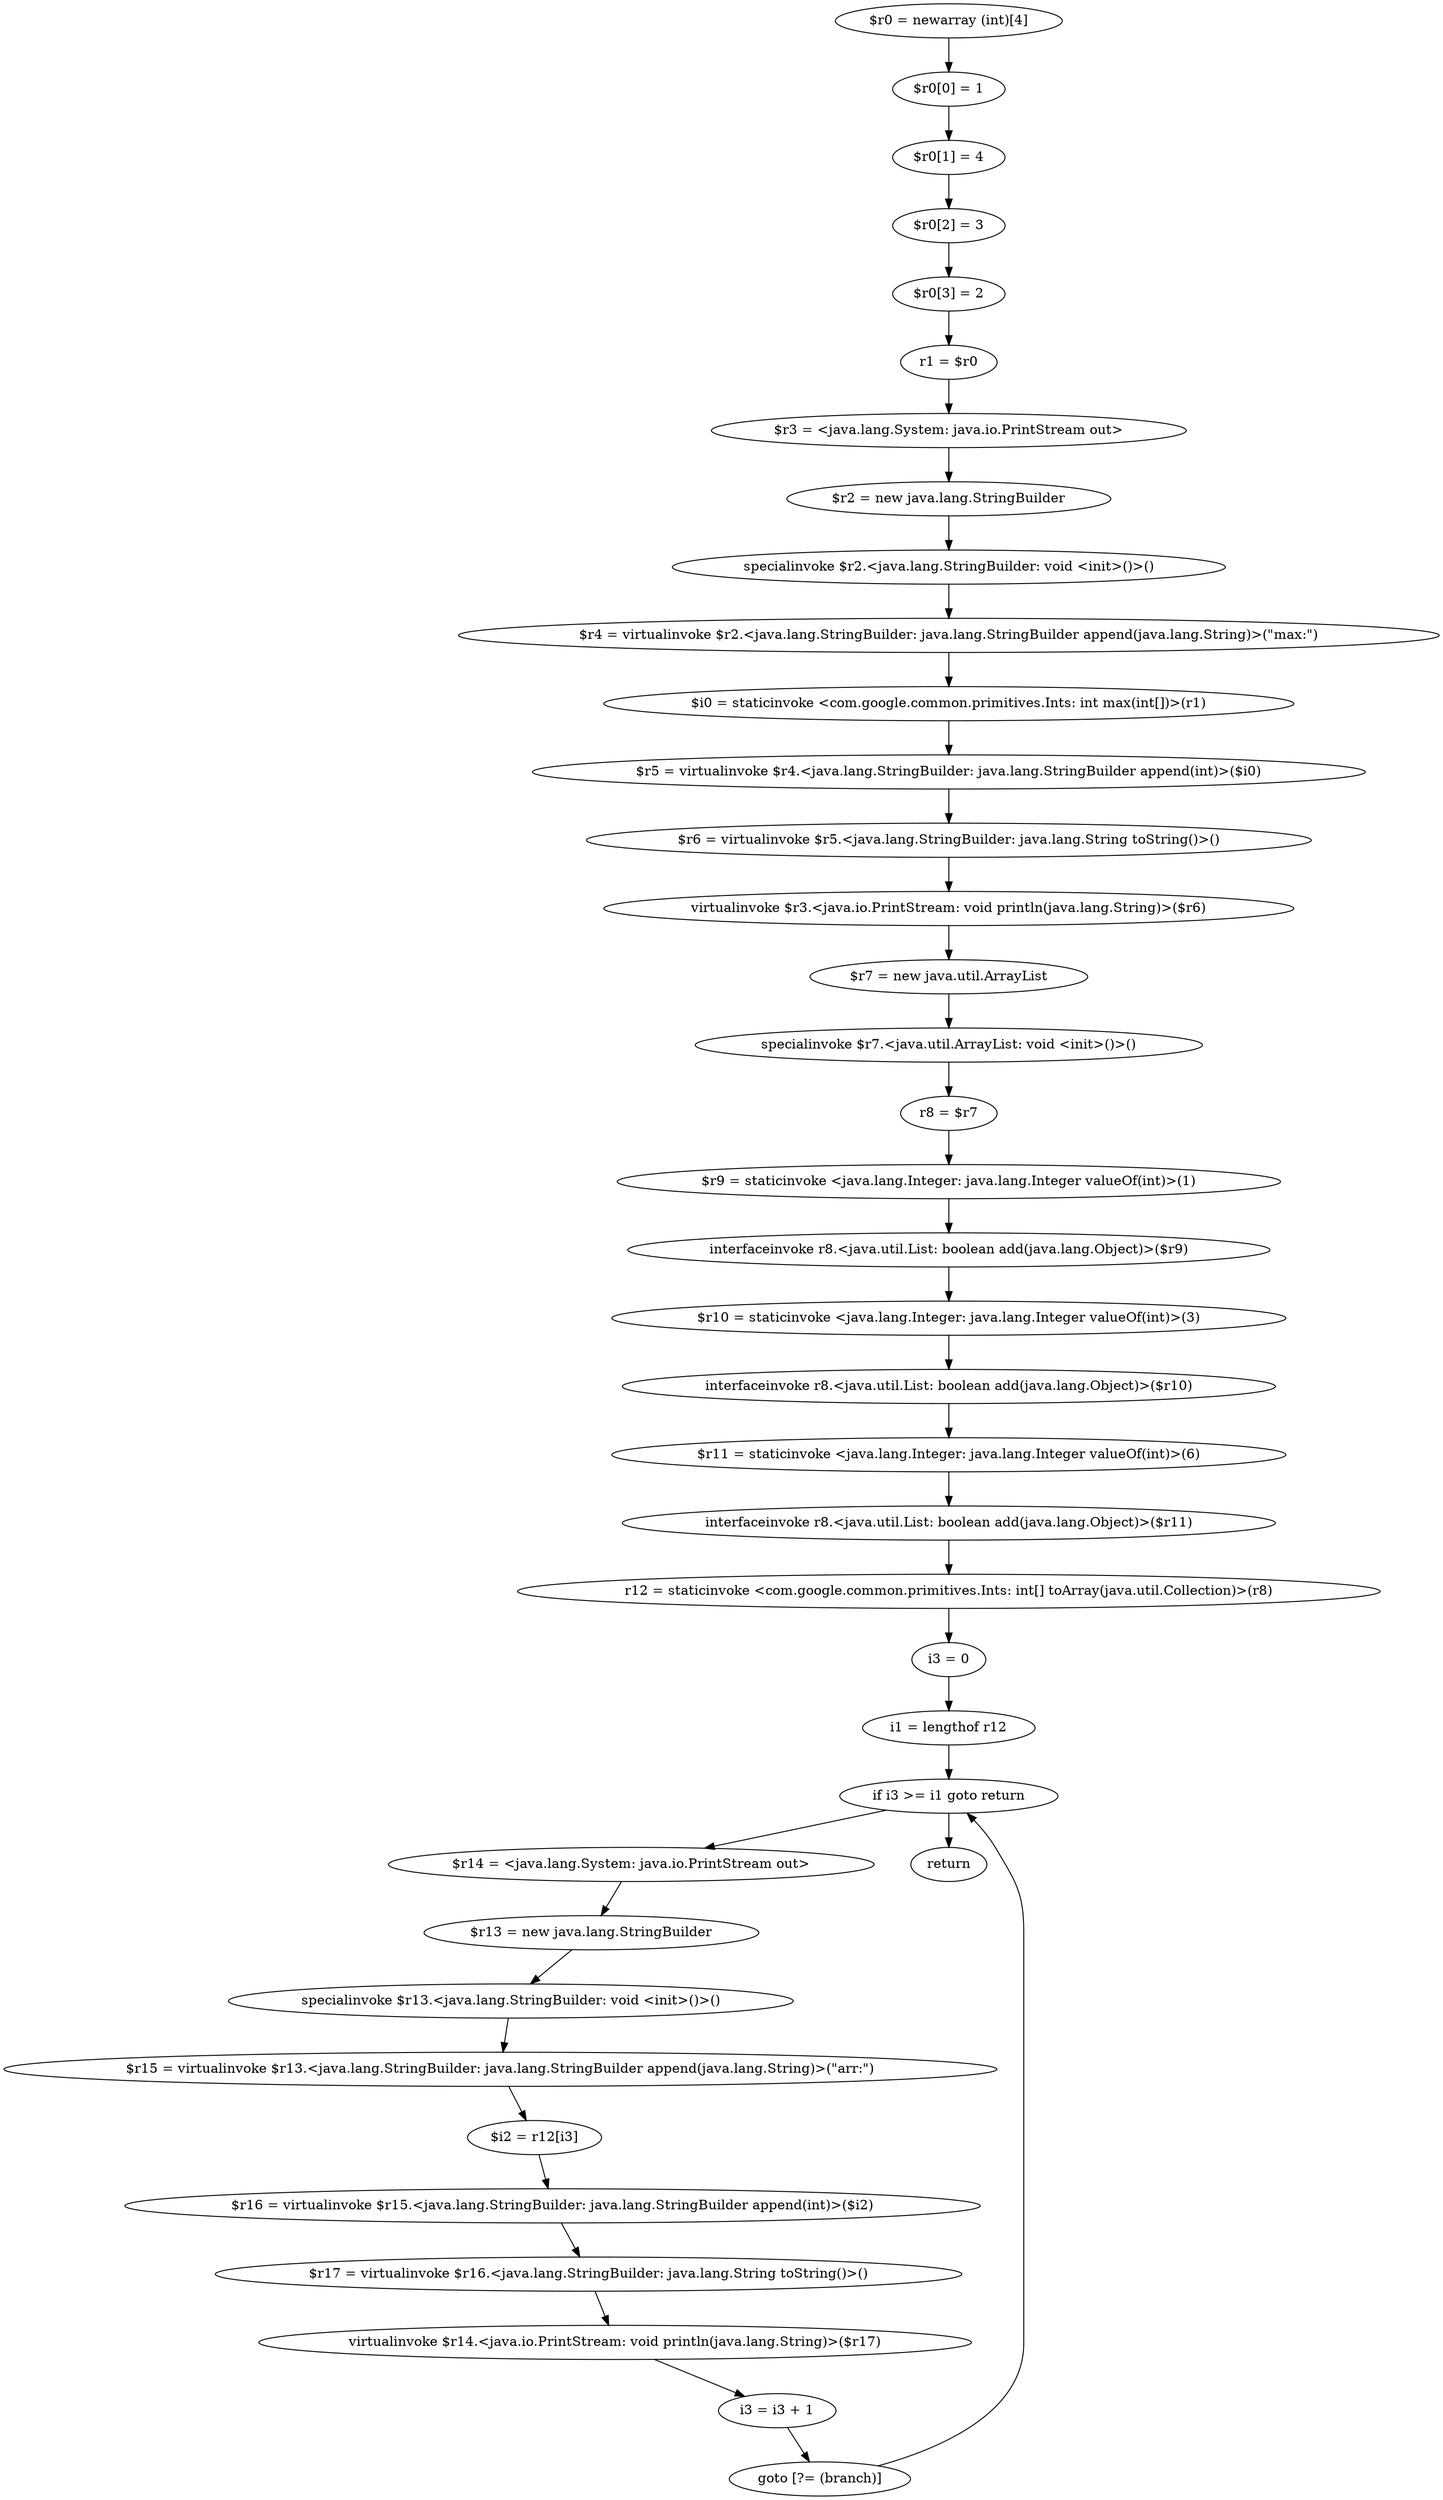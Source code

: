 digraph "unitGraph" {
    "$r0 = newarray (int)[4]"
    "$r0[0] = 1"
    "$r0[1] = 4"
    "$r0[2] = 3"
    "$r0[3] = 2"
    "r1 = $r0"
    "$r3 = <java.lang.System: java.io.PrintStream out>"
    "$r2 = new java.lang.StringBuilder"
    "specialinvoke $r2.<java.lang.StringBuilder: void <init>()>()"
    "$r4 = virtualinvoke $r2.<java.lang.StringBuilder: java.lang.StringBuilder append(java.lang.String)>(\"max:\")"
    "$i0 = staticinvoke <com.google.common.primitives.Ints: int max(int[])>(r1)"
    "$r5 = virtualinvoke $r4.<java.lang.StringBuilder: java.lang.StringBuilder append(int)>($i0)"
    "$r6 = virtualinvoke $r5.<java.lang.StringBuilder: java.lang.String toString()>()"
    "virtualinvoke $r3.<java.io.PrintStream: void println(java.lang.String)>($r6)"
    "$r7 = new java.util.ArrayList"
    "specialinvoke $r7.<java.util.ArrayList: void <init>()>()"
    "r8 = $r7"
    "$r9 = staticinvoke <java.lang.Integer: java.lang.Integer valueOf(int)>(1)"
    "interfaceinvoke r8.<java.util.List: boolean add(java.lang.Object)>($r9)"
    "$r10 = staticinvoke <java.lang.Integer: java.lang.Integer valueOf(int)>(3)"
    "interfaceinvoke r8.<java.util.List: boolean add(java.lang.Object)>($r10)"
    "$r11 = staticinvoke <java.lang.Integer: java.lang.Integer valueOf(int)>(6)"
    "interfaceinvoke r8.<java.util.List: boolean add(java.lang.Object)>($r11)"
    "r12 = staticinvoke <com.google.common.primitives.Ints: int[] toArray(java.util.Collection)>(r8)"
    "i3 = 0"
    "i1 = lengthof r12"
    "if i3 >= i1 goto return"
    "$r14 = <java.lang.System: java.io.PrintStream out>"
    "$r13 = new java.lang.StringBuilder"
    "specialinvoke $r13.<java.lang.StringBuilder: void <init>()>()"
    "$r15 = virtualinvoke $r13.<java.lang.StringBuilder: java.lang.StringBuilder append(java.lang.String)>(\"arr:\")"
    "$i2 = r12[i3]"
    "$r16 = virtualinvoke $r15.<java.lang.StringBuilder: java.lang.StringBuilder append(int)>($i2)"
    "$r17 = virtualinvoke $r16.<java.lang.StringBuilder: java.lang.String toString()>()"
    "virtualinvoke $r14.<java.io.PrintStream: void println(java.lang.String)>($r17)"
    "i3 = i3 + 1"
    "goto [?= (branch)]"
    "return"
    "$r0 = newarray (int)[4]"->"$r0[0] = 1";
    "$r0[0] = 1"->"$r0[1] = 4";
    "$r0[1] = 4"->"$r0[2] = 3";
    "$r0[2] = 3"->"$r0[3] = 2";
    "$r0[3] = 2"->"r1 = $r0";
    "r1 = $r0"->"$r3 = <java.lang.System: java.io.PrintStream out>";
    "$r3 = <java.lang.System: java.io.PrintStream out>"->"$r2 = new java.lang.StringBuilder";
    "$r2 = new java.lang.StringBuilder"->"specialinvoke $r2.<java.lang.StringBuilder: void <init>()>()";
    "specialinvoke $r2.<java.lang.StringBuilder: void <init>()>()"->"$r4 = virtualinvoke $r2.<java.lang.StringBuilder: java.lang.StringBuilder append(java.lang.String)>(\"max:\")";
    "$r4 = virtualinvoke $r2.<java.lang.StringBuilder: java.lang.StringBuilder append(java.lang.String)>(\"max:\")"->"$i0 = staticinvoke <com.google.common.primitives.Ints: int max(int[])>(r1)";
    "$i0 = staticinvoke <com.google.common.primitives.Ints: int max(int[])>(r1)"->"$r5 = virtualinvoke $r4.<java.lang.StringBuilder: java.lang.StringBuilder append(int)>($i0)";
    "$r5 = virtualinvoke $r4.<java.lang.StringBuilder: java.lang.StringBuilder append(int)>($i0)"->"$r6 = virtualinvoke $r5.<java.lang.StringBuilder: java.lang.String toString()>()";
    "$r6 = virtualinvoke $r5.<java.lang.StringBuilder: java.lang.String toString()>()"->"virtualinvoke $r3.<java.io.PrintStream: void println(java.lang.String)>($r6)";
    "virtualinvoke $r3.<java.io.PrintStream: void println(java.lang.String)>($r6)"->"$r7 = new java.util.ArrayList";
    "$r7 = new java.util.ArrayList"->"specialinvoke $r7.<java.util.ArrayList: void <init>()>()";
    "specialinvoke $r7.<java.util.ArrayList: void <init>()>()"->"r8 = $r7";
    "r8 = $r7"->"$r9 = staticinvoke <java.lang.Integer: java.lang.Integer valueOf(int)>(1)";
    "$r9 = staticinvoke <java.lang.Integer: java.lang.Integer valueOf(int)>(1)"->"interfaceinvoke r8.<java.util.List: boolean add(java.lang.Object)>($r9)";
    "interfaceinvoke r8.<java.util.List: boolean add(java.lang.Object)>($r9)"->"$r10 = staticinvoke <java.lang.Integer: java.lang.Integer valueOf(int)>(3)";
    "$r10 = staticinvoke <java.lang.Integer: java.lang.Integer valueOf(int)>(3)"->"interfaceinvoke r8.<java.util.List: boolean add(java.lang.Object)>($r10)";
    "interfaceinvoke r8.<java.util.List: boolean add(java.lang.Object)>($r10)"->"$r11 = staticinvoke <java.lang.Integer: java.lang.Integer valueOf(int)>(6)";
    "$r11 = staticinvoke <java.lang.Integer: java.lang.Integer valueOf(int)>(6)"->"interfaceinvoke r8.<java.util.List: boolean add(java.lang.Object)>($r11)";
    "interfaceinvoke r8.<java.util.List: boolean add(java.lang.Object)>($r11)"->"r12 = staticinvoke <com.google.common.primitives.Ints: int[] toArray(java.util.Collection)>(r8)";
    "r12 = staticinvoke <com.google.common.primitives.Ints: int[] toArray(java.util.Collection)>(r8)"->"i3 = 0";
    "i3 = 0"->"i1 = lengthof r12";
    "i1 = lengthof r12"->"if i3 >= i1 goto return";
    "if i3 >= i1 goto return"->"$r14 = <java.lang.System: java.io.PrintStream out>";
    "if i3 >= i1 goto return"->"return";
    "$r14 = <java.lang.System: java.io.PrintStream out>"->"$r13 = new java.lang.StringBuilder";
    "$r13 = new java.lang.StringBuilder"->"specialinvoke $r13.<java.lang.StringBuilder: void <init>()>()";
    "specialinvoke $r13.<java.lang.StringBuilder: void <init>()>()"->"$r15 = virtualinvoke $r13.<java.lang.StringBuilder: java.lang.StringBuilder append(java.lang.String)>(\"arr:\")";
    "$r15 = virtualinvoke $r13.<java.lang.StringBuilder: java.lang.StringBuilder append(java.lang.String)>(\"arr:\")"->"$i2 = r12[i3]";
    "$i2 = r12[i3]"->"$r16 = virtualinvoke $r15.<java.lang.StringBuilder: java.lang.StringBuilder append(int)>($i2)";
    "$r16 = virtualinvoke $r15.<java.lang.StringBuilder: java.lang.StringBuilder append(int)>($i2)"->"$r17 = virtualinvoke $r16.<java.lang.StringBuilder: java.lang.String toString()>()";
    "$r17 = virtualinvoke $r16.<java.lang.StringBuilder: java.lang.String toString()>()"->"virtualinvoke $r14.<java.io.PrintStream: void println(java.lang.String)>($r17)";
    "virtualinvoke $r14.<java.io.PrintStream: void println(java.lang.String)>($r17)"->"i3 = i3 + 1";
    "i3 = i3 + 1"->"goto [?= (branch)]";
    "goto [?= (branch)]"->"if i3 >= i1 goto return";
}
